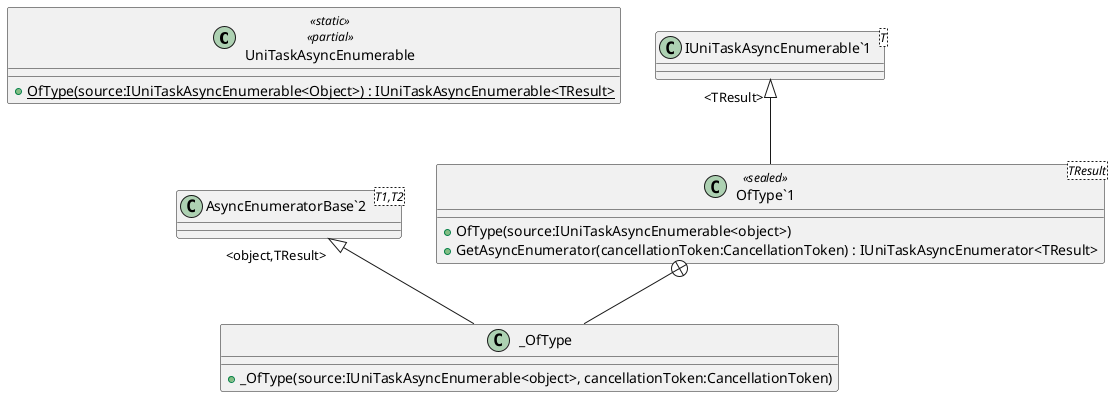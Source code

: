 @startuml
class UniTaskAsyncEnumerable <<static>> <<partial>> {
    + {static} OfType(source:IUniTaskAsyncEnumerable<Object>) : IUniTaskAsyncEnumerable<TResult>
}
class "OfType`1"<TResult> <<sealed>> {
    + OfType(source:IUniTaskAsyncEnumerable<object>)
    + GetAsyncEnumerator(cancellationToken:CancellationToken) : IUniTaskAsyncEnumerator<TResult>
}
class "IUniTaskAsyncEnumerable`1"<T> {
}
class _OfType {
    + _OfType(source:IUniTaskAsyncEnumerable<object>, cancellationToken:CancellationToken)
}
class "AsyncEnumeratorBase`2"<T1,T2> {
}
"IUniTaskAsyncEnumerable`1" "<TResult>" <|-- "OfType`1"
"OfType`1" +-- _OfType
"AsyncEnumeratorBase`2" "<object,TResult>" <|-- _OfType
@enduml
